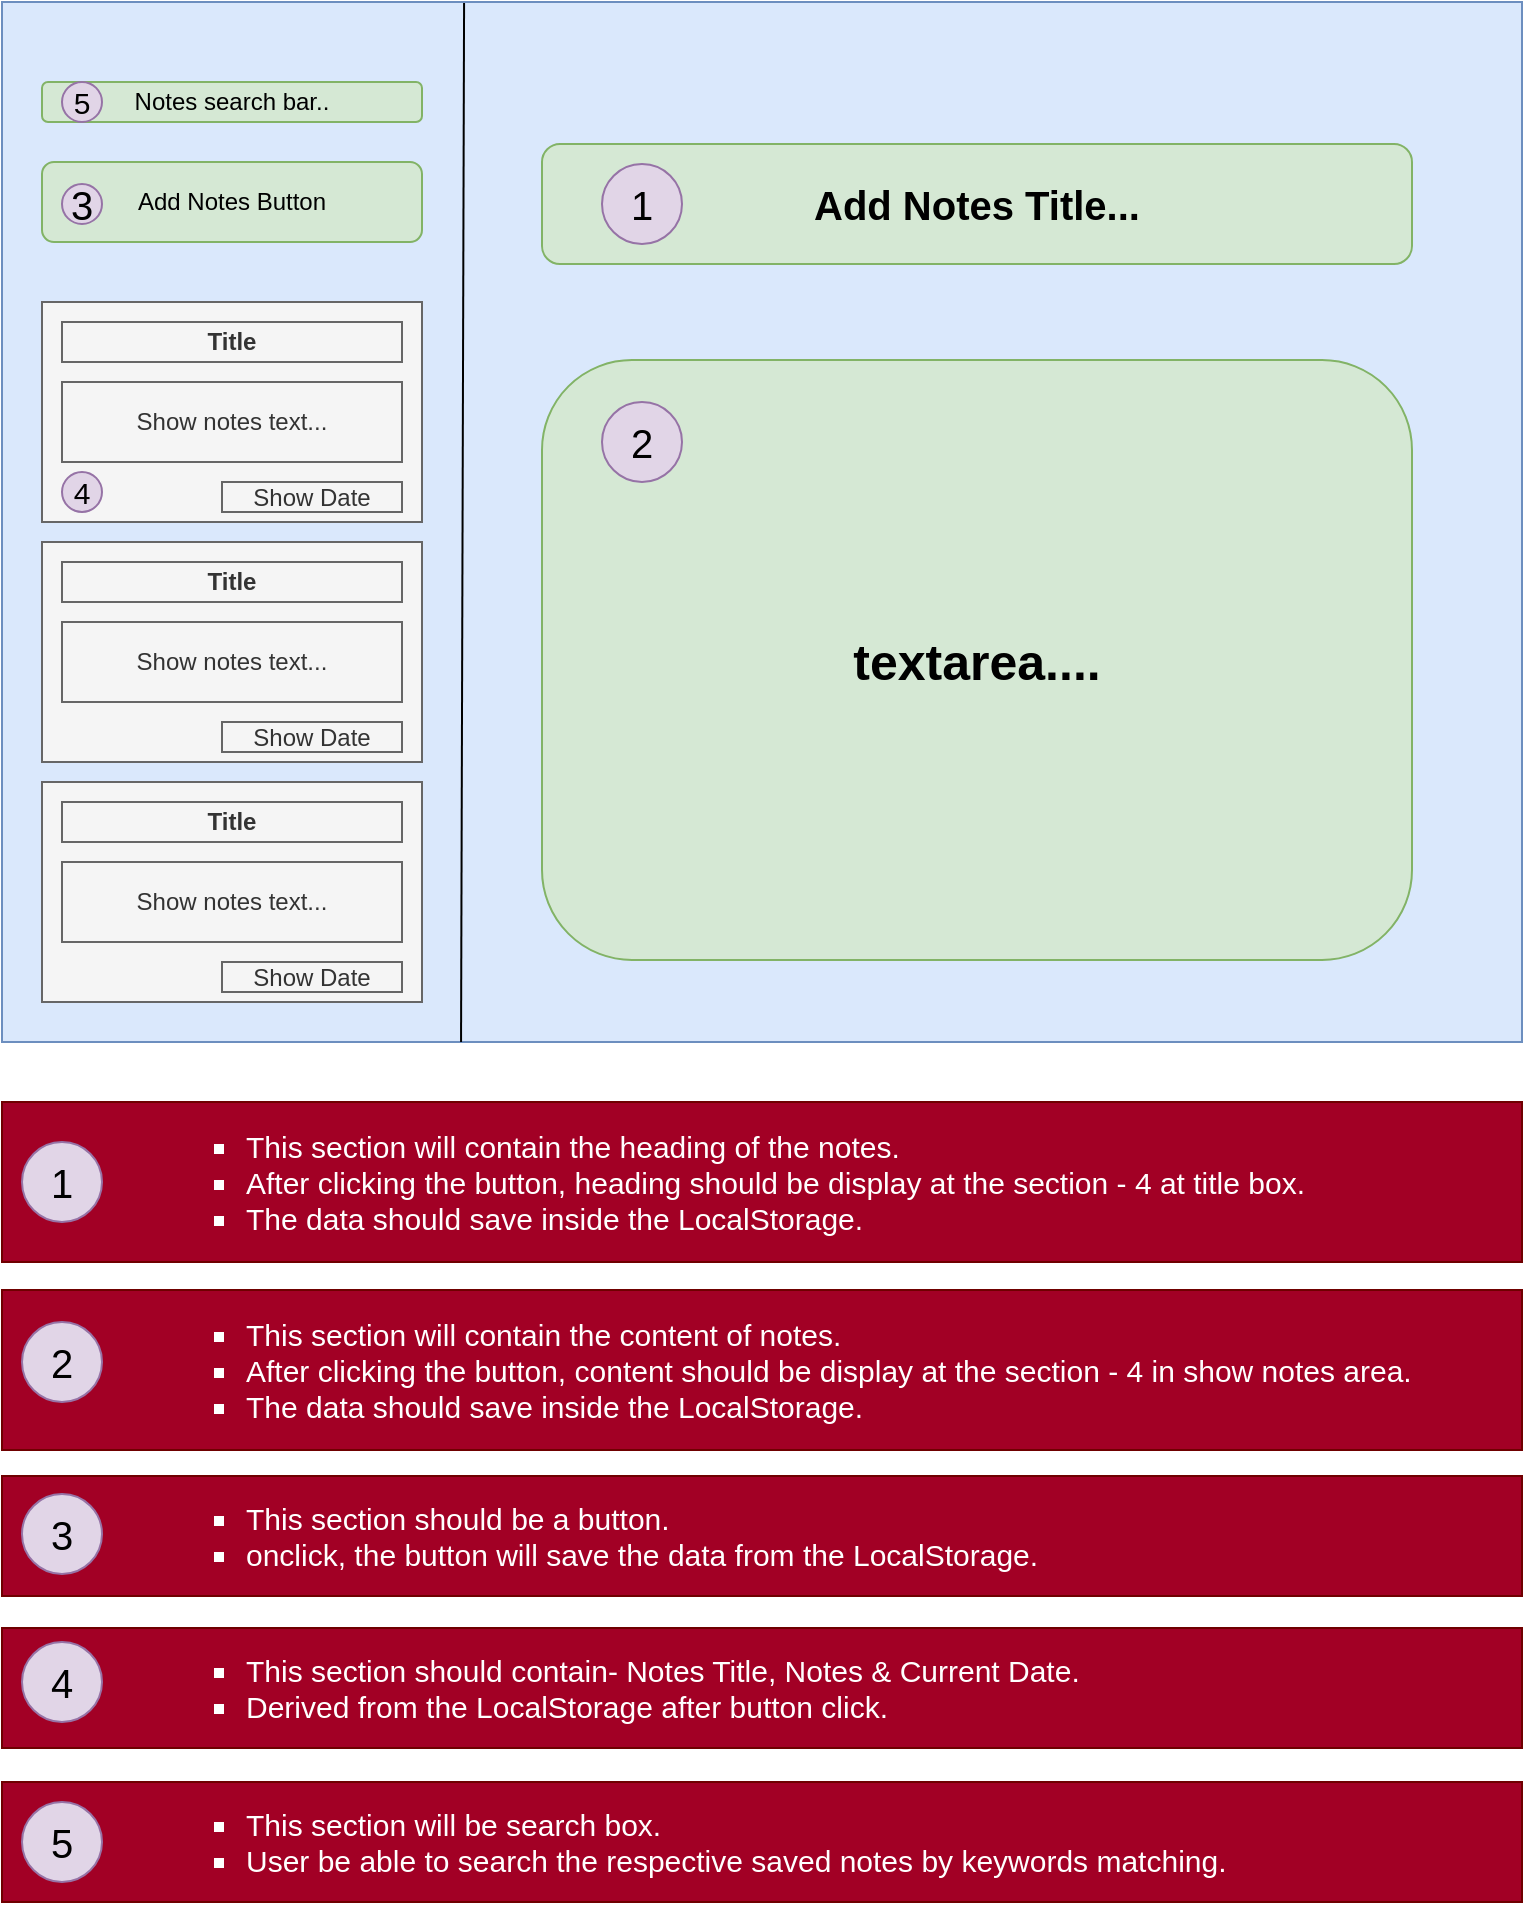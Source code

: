 <mxfile>
    <diagram id="dXKGdj3O9QanKZl_5-nY" name="Page-1">
        <mxGraphModel dx="1262" dy="872" grid="1" gridSize="10" guides="1" tooltips="1" connect="1" arrows="1" fold="1" page="1" pageScale="1" pageWidth="850" pageHeight="1100" math="0" shadow="0">
            <root>
                <mxCell id="0"/>
                <mxCell id="1" parent="0"/>
                <mxCell id="fk55G9-FkgXI1mSPpwoW-1" value="" style="rounded=0;whiteSpace=wrap;html=1;fillColor=#dae8fc;strokeColor=#6c8ebf;" parent="1" vertex="1">
                    <mxGeometry x="40" y="40" width="760" height="520" as="geometry"/>
                </mxCell>
                <mxCell id="fk55G9-FkgXI1mSPpwoW-2" value="" style="endArrow=none;html=1;rounded=0;entryX=0.304;entryY=0.001;entryDx=0;entryDy=0;entryPerimeter=0;exitX=0.302;exitY=1;exitDx=0;exitDy=0;exitPerimeter=0;" parent="1" source="fk55G9-FkgXI1mSPpwoW-1" target="fk55G9-FkgXI1mSPpwoW-1" edge="1">
                    <mxGeometry width="50" height="50" relative="1" as="geometry">
                        <mxPoint x="400" y="310" as="sourcePoint"/>
                        <mxPoint x="450" y="260" as="targetPoint"/>
                    </mxGeometry>
                </mxCell>
                <mxCell id="fk55G9-FkgXI1mSPpwoW-3" value="&lt;font color=&quot;#000000&quot;&gt;Add Notes Button&lt;/font&gt;" style="rounded=1;whiteSpace=wrap;html=1;fillColor=#d5e8d4;strokeColor=#82b366;" parent="1" vertex="1">
                    <mxGeometry x="60" y="120" width="190" height="40" as="geometry"/>
                </mxCell>
                <mxCell id="fk55G9-FkgXI1mSPpwoW-4" value="&lt;font color=&quot;#000000&quot;&gt;Notes search bar..&lt;/font&gt;" style="rounded=1;whiteSpace=wrap;html=1;fillColor=#d5e8d4;strokeColor=#82b366;" parent="1" vertex="1">
                    <mxGeometry x="60" y="80" width="190" height="20" as="geometry"/>
                </mxCell>
                <mxCell id="fk55G9-FkgXI1mSPpwoW-6" value="" style="rounded=0;whiteSpace=wrap;html=1;fillColor=#f5f5f5;strokeColor=#666666;fontColor=#333333;" parent="1" vertex="1">
                    <mxGeometry x="60" y="190" width="190" height="110" as="geometry"/>
                </mxCell>
                <mxCell id="fk55G9-FkgXI1mSPpwoW-7" value="&lt;b&gt;&lt;font style=&quot;font-size: 20px&quot; color=&quot;#000000&quot;&gt;Add Notes Title...&lt;/font&gt;&lt;/b&gt;" style="rounded=1;whiteSpace=wrap;html=1;fillColor=#d5e8d4;strokeColor=#82b366;" parent="1" vertex="1">
                    <mxGeometry x="310" y="111" width="435" height="60" as="geometry"/>
                </mxCell>
                <mxCell id="fk55G9-FkgXI1mSPpwoW-11" value="&lt;b&gt;&lt;font style=&quot;font-size: 25px&quot; color=&quot;#000000&quot;&gt;textarea....&lt;/font&gt;&lt;/b&gt;" style="rounded=1;whiteSpace=wrap;html=1;fillColor=#d5e8d4;strokeColor=#82b366;" parent="1" vertex="1">
                    <mxGeometry x="310" y="219" width="435" height="300" as="geometry"/>
                </mxCell>
                <mxCell id="fk55G9-FkgXI1mSPpwoW-12" value="&lt;b&gt;Title&lt;/b&gt;" style="rounded=0;whiteSpace=wrap;html=1;fillColor=#f5f5f5;strokeColor=#666666;fontColor=#333333;" parent="1" vertex="1">
                    <mxGeometry x="70" y="200" width="170" height="20" as="geometry"/>
                </mxCell>
                <mxCell id="fk55G9-FkgXI1mSPpwoW-13" value="Show notes text..." style="rounded=0;whiteSpace=wrap;html=1;fillColor=#f5f5f5;strokeColor=#666666;fontColor=#333333;" parent="1" vertex="1">
                    <mxGeometry x="70" y="230" width="170" height="40" as="geometry"/>
                </mxCell>
                <mxCell id="fk55G9-FkgXI1mSPpwoW-14" value="Show Date" style="rounded=0;whiteSpace=wrap;html=1;fillColor=#f5f5f5;strokeColor=#666666;fontColor=#333333;" parent="1" vertex="1">
                    <mxGeometry x="150" y="280" width="90" height="15" as="geometry"/>
                </mxCell>
                <mxCell id="fk55G9-FkgXI1mSPpwoW-15" value="" style="rounded=0;whiteSpace=wrap;html=1;fillColor=#f5f5f5;strokeColor=#666666;fontColor=#333333;" parent="1" vertex="1">
                    <mxGeometry x="60" y="310" width="190" height="110" as="geometry"/>
                </mxCell>
                <mxCell id="fk55G9-FkgXI1mSPpwoW-16" value="&lt;b&gt;Title&lt;/b&gt;" style="rounded=0;whiteSpace=wrap;html=1;fillColor=#f5f5f5;strokeColor=#666666;fontColor=#333333;" parent="1" vertex="1">
                    <mxGeometry x="70" y="320" width="170" height="20" as="geometry"/>
                </mxCell>
                <mxCell id="fk55G9-FkgXI1mSPpwoW-17" value="Show notes text..." style="rounded=0;whiteSpace=wrap;html=1;fillColor=#f5f5f5;strokeColor=#666666;fontColor=#333333;" parent="1" vertex="1">
                    <mxGeometry x="70" y="350" width="170" height="40" as="geometry"/>
                </mxCell>
                <mxCell id="fk55G9-FkgXI1mSPpwoW-18" value="Show Date" style="rounded=0;whiteSpace=wrap;html=1;fillColor=#f5f5f5;strokeColor=#666666;fontColor=#333333;" parent="1" vertex="1">
                    <mxGeometry x="150" y="400" width="90" height="15" as="geometry"/>
                </mxCell>
                <mxCell id="fk55G9-FkgXI1mSPpwoW-19" value="" style="rounded=0;whiteSpace=wrap;html=1;fillColor=#f5f5f5;strokeColor=#666666;fontColor=#333333;" parent="1" vertex="1">
                    <mxGeometry x="60" y="430" width="190" height="110" as="geometry"/>
                </mxCell>
                <mxCell id="fk55G9-FkgXI1mSPpwoW-20" value="&lt;b&gt;Title&lt;/b&gt;" style="rounded=0;whiteSpace=wrap;html=1;fillColor=#f5f5f5;strokeColor=#666666;fontColor=#333333;" parent="1" vertex="1">
                    <mxGeometry x="70" y="440" width="170" height="20" as="geometry"/>
                </mxCell>
                <mxCell id="fk55G9-FkgXI1mSPpwoW-21" value="Show notes text..." style="rounded=0;whiteSpace=wrap;html=1;fillColor=#f5f5f5;strokeColor=#666666;fontColor=#333333;" parent="1" vertex="1">
                    <mxGeometry x="70" y="470" width="170" height="40" as="geometry"/>
                </mxCell>
                <mxCell id="fk55G9-FkgXI1mSPpwoW-22" value="Show Date" style="rounded=0;whiteSpace=wrap;html=1;fillColor=#f5f5f5;strokeColor=#666666;fontColor=#333333;" parent="1" vertex="1">
                    <mxGeometry x="150" y="520" width="90" height="15" as="geometry"/>
                </mxCell>
                <mxCell id="fk55G9-FkgXI1mSPpwoW-23" value="&lt;font color=&quot;#000000&quot;&gt;1&lt;/font&gt;" style="ellipse;whiteSpace=wrap;html=1;aspect=fixed;fontSize=20;fillColor=#e1d5e7;strokeColor=#9673a6;" parent="1" vertex="1">
                    <mxGeometry x="340" y="121" width="40" height="40" as="geometry"/>
                </mxCell>
                <mxCell id="fk55G9-FkgXI1mSPpwoW-24" value="&lt;font color=&quot;#000000&quot;&gt;2&lt;/font&gt;" style="ellipse;whiteSpace=wrap;html=1;aspect=fixed;fontSize=20;fillColor=#e1d5e7;strokeColor=#9673a6;" parent="1" vertex="1">
                    <mxGeometry x="340" y="240" width="40" height="40" as="geometry"/>
                </mxCell>
                <mxCell id="fk55G9-FkgXI1mSPpwoW-26" value="&lt;ul&gt;&lt;ul&gt;&lt;ul&gt;&lt;li&gt;This section will contain the heading of the notes.&lt;/li&gt;&lt;li&gt;After clicking the button, heading should be display at the section - 4 at title box.&lt;/li&gt;&lt;li&gt;The data should save inside the LocalStorage.&lt;/li&gt;&lt;/ul&gt;&lt;/ul&gt;&lt;/ul&gt;" style="rounded=0;whiteSpace=wrap;html=1;fontSize=15;align=left;fillColor=#a20025;strokeColor=#6F0000;fontColor=#ffffff;" parent="1" vertex="1">
                    <mxGeometry x="40" y="590" width="760" height="80" as="geometry"/>
                </mxCell>
                <mxCell id="fk55G9-FkgXI1mSPpwoW-27" value="&lt;font color=&quot;#000000&quot;&gt;1&lt;/font&gt;" style="ellipse;whiteSpace=wrap;html=1;aspect=fixed;fontSize=20;fillColor=#e1d5e7;strokeColor=#9673a6;" parent="1" vertex="1">
                    <mxGeometry x="50" y="610" width="40" height="40" as="geometry"/>
                </mxCell>
                <mxCell id="fk55G9-FkgXI1mSPpwoW-28" value="&lt;font color=&quot;#000000&quot;&gt;4&lt;/font&gt;" style="ellipse;whiteSpace=wrap;html=1;aspect=fixed;fontSize=15;fillColor=#e1d5e7;strokeColor=#9673a6;" parent="1" vertex="1">
                    <mxGeometry x="70" y="275" width="20" height="20" as="geometry"/>
                </mxCell>
                <mxCell id="fk55G9-FkgXI1mSPpwoW-29" value="&lt;font color=&quot;#000000&quot;&gt;3&lt;/font&gt;" style="ellipse;whiteSpace=wrap;html=1;aspect=fixed;fontSize=20;fillColor=#e1d5e7;strokeColor=#9673a6;" parent="1" vertex="1">
                    <mxGeometry x="70" y="131" width="20" height="20" as="geometry"/>
                </mxCell>
                <mxCell id="fk55G9-FkgXI1mSPpwoW-30" value="&lt;font color=&quot;#000000&quot;&gt;5&lt;/font&gt;" style="ellipse;whiteSpace=wrap;html=1;aspect=fixed;fontSize=15;fillColor=#e1d5e7;strokeColor=#9673a6;" parent="1" vertex="1">
                    <mxGeometry x="70" y="80" width="20" height="20" as="geometry"/>
                </mxCell>
                <mxCell id="fk55G9-FkgXI1mSPpwoW-31" value="&lt;ul&gt;&lt;ul&gt;&lt;ul&gt;&lt;li&gt;This section will contain the content of notes.&lt;/li&gt;&lt;li&gt;After clicking the button, content should be display at the section - 4 in show notes area.&lt;/li&gt;&lt;li&gt;The data should save inside the LocalStorage.&lt;/li&gt;&lt;/ul&gt;&lt;/ul&gt;&lt;/ul&gt;" style="rounded=0;whiteSpace=wrap;html=1;fontSize=15;align=left;fillColor=#a20025;strokeColor=#6F0000;fontColor=#ffffff;" parent="1" vertex="1">
                    <mxGeometry x="40" y="684" width="760" height="80" as="geometry"/>
                </mxCell>
                <mxCell id="fk55G9-FkgXI1mSPpwoW-35" value="&lt;font color=&quot;#000000&quot;&gt;2&lt;/font&gt;" style="ellipse;whiteSpace=wrap;html=1;aspect=fixed;fontSize=20;fillColor=#e1d5e7;strokeColor=#9673a6;" parent="1" vertex="1">
                    <mxGeometry x="50" y="700" width="40" height="40" as="geometry"/>
                </mxCell>
                <mxCell id="fk55G9-FkgXI1mSPpwoW-36" value="&lt;ul&gt;&lt;ul&gt;&lt;ul&gt;&lt;li&gt;This section should be a button.&lt;/li&gt;&lt;li&gt;onclick, the button will save the data from the LocalStorage.&lt;/li&gt;&lt;/ul&gt;&lt;/ul&gt;&lt;/ul&gt;" style="rounded=0;whiteSpace=wrap;html=1;fontSize=15;align=left;fillColor=#a20025;strokeColor=#6F0000;fontColor=#ffffff;" parent="1" vertex="1">
                    <mxGeometry x="40" y="777" width="760" height="60" as="geometry"/>
                </mxCell>
                <mxCell id="fk55G9-FkgXI1mSPpwoW-37" value="&lt;font color=&quot;#000000&quot;&gt;3&lt;/font&gt;" style="ellipse;whiteSpace=wrap;html=1;aspect=fixed;fontSize=20;fillColor=#e1d5e7;strokeColor=#9673a6;" parent="1" vertex="1">
                    <mxGeometry x="50" y="786" width="40" height="40" as="geometry"/>
                </mxCell>
                <mxCell id="fk55G9-FkgXI1mSPpwoW-38" value="&lt;ul&gt;&lt;ul&gt;&lt;ul&gt;&lt;li&gt;This section should contain- Notes Title, Notes &amp;amp; Current Date.&lt;/li&gt;&lt;li&gt;Derived from the LocalStorage after button click.&lt;/li&gt;&lt;/ul&gt;&lt;/ul&gt;&lt;/ul&gt;" style="rounded=0;whiteSpace=wrap;html=1;fontSize=15;align=left;fillColor=#a20025;strokeColor=#6F0000;fontColor=#ffffff;" parent="1" vertex="1">
                    <mxGeometry x="40" y="853" width="760" height="60" as="geometry"/>
                </mxCell>
                <mxCell id="fk55G9-FkgXI1mSPpwoW-39" value="&lt;font color=&quot;#000000&quot;&gt;4&lt;/font&gt;" style="ellipse;whiteSpace=wrap;html=1;aspect=fixed;fontSize=20;fillColor=#e1d5e7;strokeColor=#9673a6;" parent="1" vertex="1">
                    <mxGeometry x="50" y="860" width="40" height="40" as="geometry"/>
                </mxCell>
                <mxCell id="fk55G9-FkgXI1mSPpwoW-40" value="&lt;ul&gt;&lt;ul&gt;&lt;ul&gt;&lt;li&gt;This section will be search box.&lt;/li&gt;&lt;li&gt;User be able to search the respective saved notes by keywords matching.&lt;/li&gt;&lt;/ul&gt;&lt;/ul&gt;&lt;/ul&gt;" style="rounded=0;whiteSpace=wrap;html=1;fontSize=15;align=left;fillColor=#a20025;strokeColor=#6F0000;fontColor=#ffffff;" parent="1" vertex="1">
                    <mxGeometry x="40" y="930" width="760" height="60" as="geometry"/>
                </mxCell>
                <mxCell id="fk55G9-FkgXI1mSPpwoW-41" value="&lt;font color=&quot;#000000&quot;&gt;5&lt;/font&gt;" style="ellipse;whiteSpace=wrap;html=1;aspect=fixed;fontSize=20;fillColor=#e1d5e7;strokeColor=#9673a6;" parent="1" vertex="1">
                    <mxGeometry x="50" y="940" width="40" height="40" as="geometry"/>
                </mxCell>
            </root>
        </mxGraphModel>
    </diagram>
</mxfile>